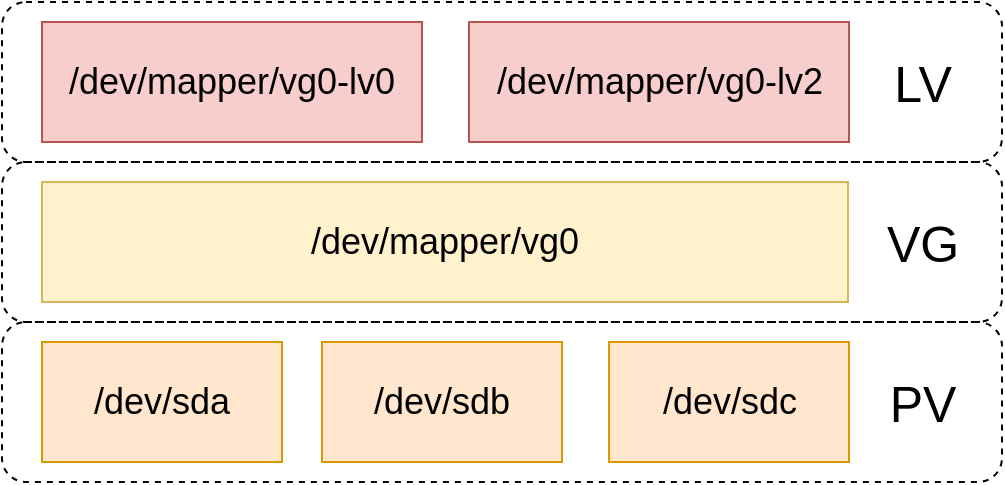 <mxfile version="20.8.5" type="github">
  <diagram id="vtLDuZw767CZVL9ZvyXY" name="페이지-1">
    <mxGraphModel dx="1049" dy="1747" grid="1" gridSize="10" guides="1" tooltips="1" connect="1" arrows="1" fold="1" page="1" pageScale="1" pageWidth="827" pageHeight="1169" math="0" shadow="0">
      <root>
        <mxCell id="0" />
        <mxCell id="1" parent="0" />
        <mxCell id="icqQ4ItJmzRRmvVH0T_4-10" value="" style="rounded=1;whiteSpace=wrap;html=1;fillColor=none;dashed=1;" vertex="1" parent="1">
          <mxGeometry x="50" y="290" width="500" height="80" as="geometry" />
        </mxCell>
        <mxCell id="icqQ4ItJmzRRmvVH0T_4-11" value="" style="rounded=1;whiteSpace=wrap;html=1;fillColor=none;dashed=1;" vertex="1" parent="1">
          <mxGeometry x="50" y="210" width="500" height="80" as="geometry" />
        </mxCell>
        <mxCell id="icqQ4ItJmzRRmvVH0T_4-13" value="&lt;font style=&quot;font-size: 25px;&quot;&gt;VG&lt;/font&gt;" style="text;html=1;align=center;verticalAlign=middle;resizable=0;points=[];autosize=1;strokeColor=none;fillColor=none;" vertex="1" parent="1">
          <mxGeometry x="480" y="310" width="60" height="40" as="geometry" />
        </mxCell>
        <mxCell id="icqQ4ItJmzRRmvVH0T_4-9" value="" style="rounded=1;whiteSpace=wrap;html=1;fillColor=none;dashed=1;" vertex="1" parent="1">
          <mxGeometry x="50" y="370" width="500" height="80" as="geometry" />
        </mxCell>
        <mxCell id="icqQ4ItJmzRRmvVH0T_4-1" value="/dev/sda" style="rounded=0;whiteSpace=wrap;html=1;" vertex="1" parent="1">
          <mxGeometry x="70" y="380" width="120" height="60" as="geometry" />
        </mxCell>
        <mxCell id="icqQ4ItJmzRRmvVH0T_4-2" value="/dev/sdb" style="rounded=0;whiteSpace=wrap;html=1;fontSize=18;fillColor=#ffe6cc;strokeColor=#d79b00;" vertex="1" parent="1">
          <mxGeometry x="210" y="380" width="120" height="60" as="geometry" />
        </mxCell>
        <mxCell id="icqQ4ItJmzRRmvVH0T_4-3" value="/dev/sdc" style="rounded=0;whiteSpace=wrap;html=1;fontSize=18;fillColor=#ffe6cc;strokeColor=#d79b00;" vertex="1" parent="1">
          <mxGeometry x="353.5" y="380" width="120" height="60" as="geometry" />
        </mxCell>
        <mxCell id="icqQ4ItJmzRRmvVH0T_4-4" value="/dev/mapper/vg0" style="rounded=0;whiteSpace=wrap;html=1;fontSize=18;fillColor=#fff2cc;strokeColor=#d6b656;" vertex="1" parent="1">
          <mxGeometry x="70" y="300" width="403" height="60" as="geometry" />
        </mxCell>
        <mxCell id="icqQ4ItJmzRRmvVH0T_4-5" value="/dev/mapper/vg0-lv0" style="rounded=0;whiteSpace=wrap;html=1;fontSize=18;fillColor=#f8cecc;strokeColor=#b85450;" vertex="1" parent="1">
          <mxGeometry x="70" y="220" width="190" height="60" as="geometry" />
        </mxCell>
        <mxCell id="icqQ4ItJmzRRmvVH0T_4-8" value="/dev/mapper/vg0-lv2" style="rounded=0;whiteSpace=wrap;html=1;fontSize=18;fillColor=#f8cecc;strokeColor=#b85450;" vertex="1" parent="1">
          <mxGeometry x="283.5" y="220" width="190" height="60" as="geometry" />
        </mxCell>
        <mxCell id="icqQ4ItJmzRRmvVH0T_4-12" value="&lt;font style=&quot;font-size: 25px;&quot;&gt;PV&lt;/font&gt;" style="text;html=1;align=center;verticalAlign=middle;resizable=0;points=[];autosize=1;strokeColor=none;fillColor=none;" vertex="1" parent="1">
          <mxGeometry x="480" y="390" width="60" height="40" as="geometry" />
        </mxCell>
        <mxCell id="icqQ4ItJmzRRmvVH0T_4-14" value="&lt;font style=&quot;font-size: 25px;&quot;&gt;LV&lt;/font&gt;" style="text;html=1;align=center;verticalAlign=middle;resizable=0;points=[];autosize=1;strokeColor=none;fillColor=none;" vertex="1" parent="1">
          <mxGeometry x="485" y="230" width="50" height="40" as="geometry" />
        </mxCell>
        <mxCell id="icqQ4ItJmzRRmvVH0T_4-15" value="/dev/sda" style="rounded=0;whiteSpace=wrap;html=1;fontSize=18;fillColor=#ffe6cc;strokeColor=#d79b00;" vertex="1" parent="1">
          <mxGeometry x="70" y="380" width="120" height="60" as="geometry" />
        </mxCell>
      </root>
    </mxGraphModel>
  </diagram>
</mxfile>
